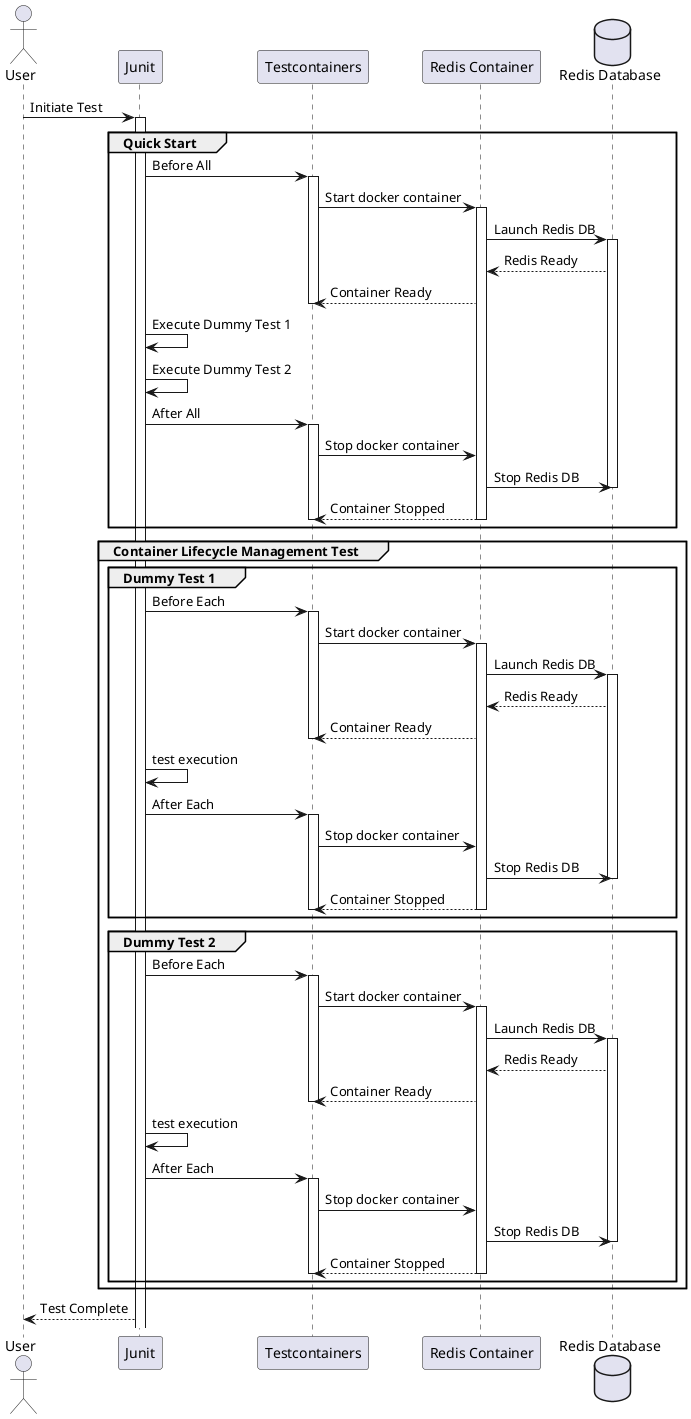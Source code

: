 @startuml
actor User as u
participant "Junit" as junit
participant "Testcontainers" as tc
participant "Redis Container" as rc
database "Redis Database" as rdb

u -> junit: Initiate Test
activate junit

group Quick Start
    junit -> tc: Before All
    activate tc
    tc -> rc: Start docker container
    activate rc
    rc -> rdb: Launch Redis DB
    activate rdb
    rdb --> rc: Redis Ready
    rc --> tc: Container Ready
    deactivate tc
    junit -> junit: Execute Dummy Test 1
    junit -> junit: Execute Dummy Test 2
    junit -> tc: After All
    activate tc
    tc -> rc: Stop docker container
    rc -> rdb: Stop Redis DB
    deactivate rdb
    rc --> tc: Container Stopped
    deactivate tc
    deactivate rc
end group

group Container Lifecycle Management Test
    group Dummy Test 1
        junit -> tc: Before Each
        activate tc
        tc -> rc: Start docker container
        activate rc
        rc -> rdb: Launch Redis DB
        activate rdb
        rdb --> rc: Redis Ready
        rc --> tc: Container Ready
        deactivate tc
        junit -> junit: test execution
        junit -> tc: After Each
        activate tc
        tc -> rc: Stop docker container
        rc -> rdb: Stop Redis DB
        deactivate rdb
        rc --> tc: Container Stopped
        deactivate tc
        deactivate rc
    end group

    group Dummy Test 2
        junit -> tc: Before Each
        activate tc
        tc -> rc: Start docker container
        activate rc
        rc -> rdb: Launch Redis DB
        activate rdb
        rdb --> rc: Redis Ready
        rc --> tc: Container Ready
        deactivate tc
        junit -> junit: test execution
        junit -> tc: After Each
        activate tc
        tc -> rc: Stop docker container
        rc -> rdb: Stop Redis DB
        deactivate rdb
        rc --> tc: Container Stopped
        deactivate tc
        deactivate rc
    end group
end group

junit --> u: Test Complete
@enduml

